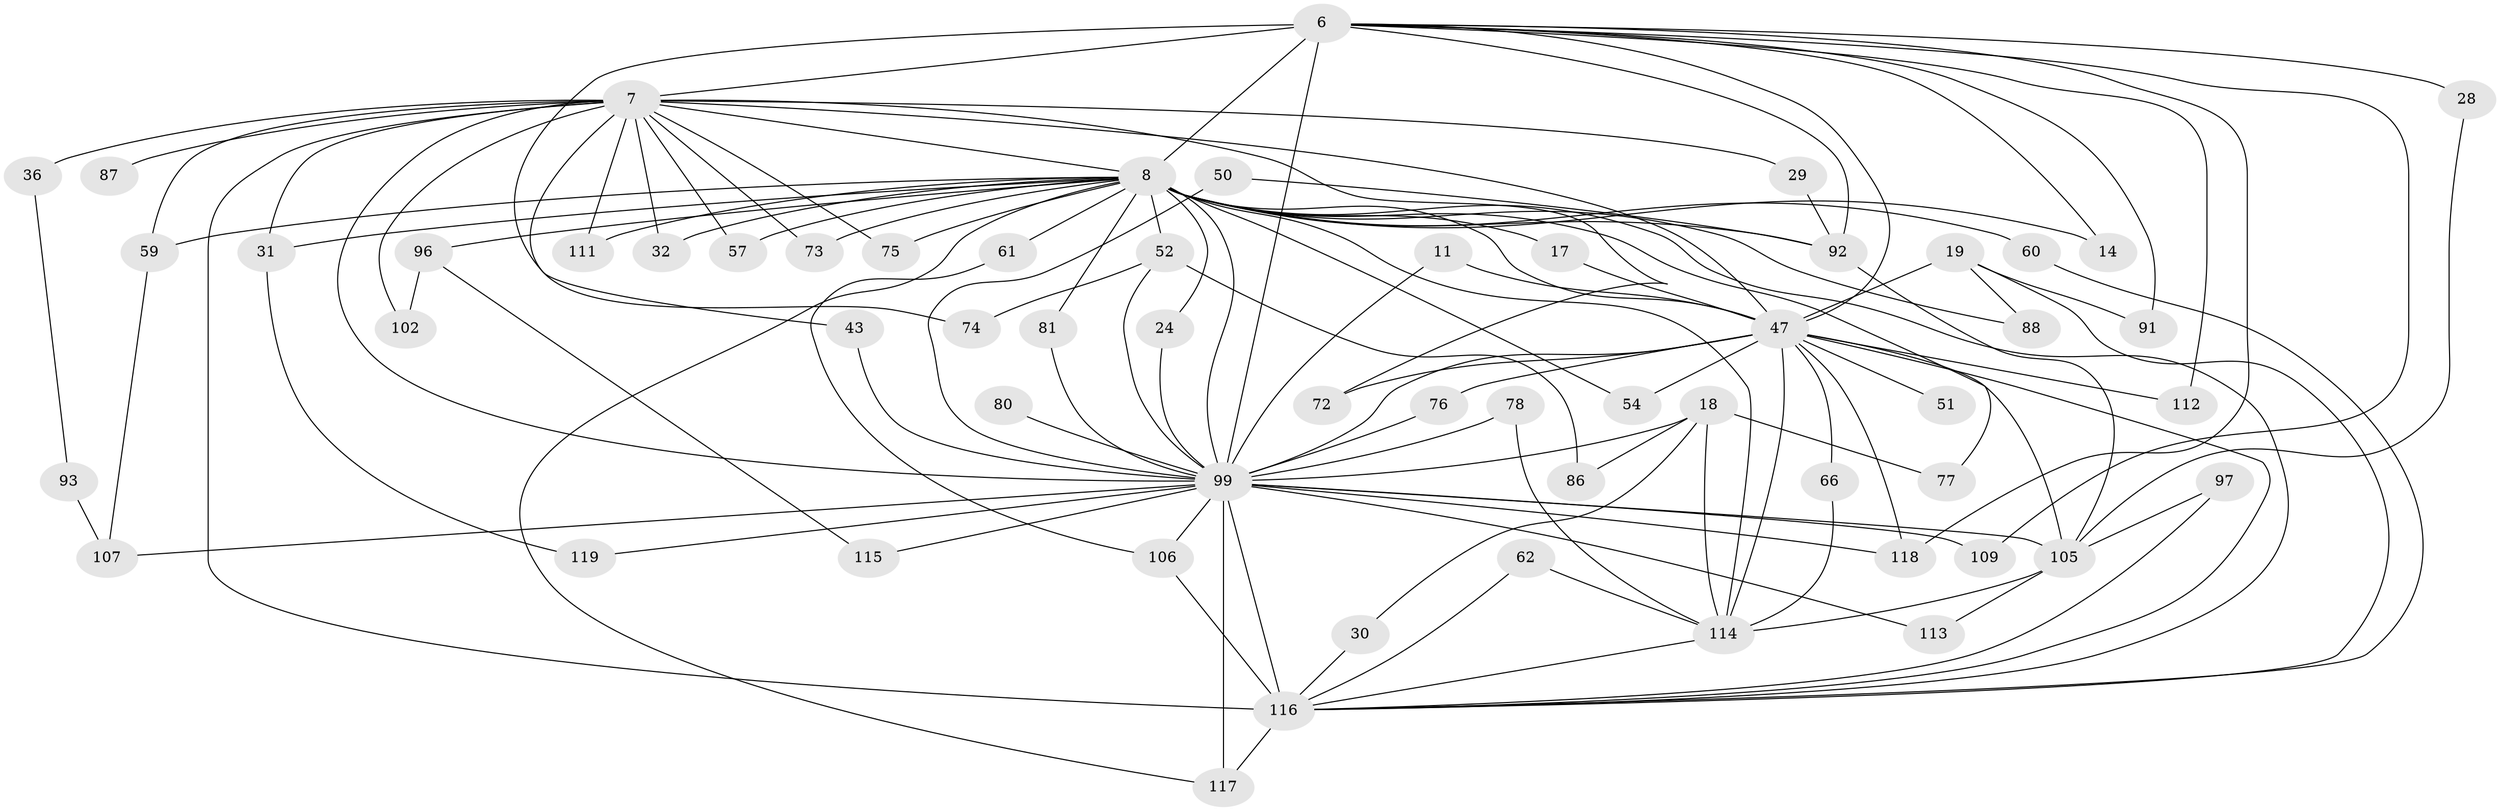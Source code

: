 // original degree distribution, {24: 0.01680672268907563, 30: 0.008403361344537815, 14: 0.008403361344537815, 20: 0.01680672268907563, 16: 0.008403361344537815, 27: 0.008403361344537815, 22: 0.008403361344537815, 18: 0.008403361344537815, 2: 0.5294117647058824, 7: 0.03361344537815126, 4: 0.1092436974789916, 10: 0.008403361344537815, 5: 0.03361344537815126, 6: 0.008403361344537815, 3: 0.19327731092436976}
// Generated by graph-tools (version 1.1) at 2025/46/03/09/25 04:46:07]
// undirected, 59 vertices, 120 edges
graph export_dot {
graph [start="1"]
  node [color=gray90,style=filled];
  6 [super="+3"];
  7 [super="+4"];
  8 [super="+5"];
  11;
  14;
  17;
  18;
  19;
  24;
  28;
  29;
  30;
  31 [super="+15"];
  32;
  36;
  43;
  47 [super="+35+46+10"];
  50;
  51;
  52 [super="+13"];
  54;
  57;
  59;
  60 [super="+49"];
  61;
  62;
  66;
  72;
  73;
  74;
  75;
  76;
  77;
  78;
  80;
  81;
  86;
  87;
  88;
  91;
  92 [super="+34"];
  93;
  96;
  97;
  99 [super="+26+39+69+44+84+2"];
  102;
  105 [super="+64+100+104"];
  106 [super="+95+79"];
  107 [super="+65"];
  109;
  111;
  112;
  113;
  114 [super="+89+90+12"];
  115;
  116 [super="+108+103+98"];
  117 [super="+37+38"];
  118 [super="+110+71"];
  119;
  6 -- 7 [weight=4];
  6 -- 8 [weight=4];
  6 -- 14;
  6 -- 74;
  6 -- 91;
  6 -- 109;
  6 -- 112;
  6 -- 28;
  6 -- 92;
  6 -- 99 [weight=5];
  6 -- 47 [weight=4];
  6 -- 118 [weight=3];
  7 -- 8 [weight=4];
  7 -- 32;
  7 -- 36 [weight=2];
  7 -- 43;
  7 -- 57;
  7 -- 72;
  7 -- 73;
  7 -- 75;
  7 -- 87 [weight=2];
  7 -- 111;
  7 -- 29;
  7 -- 102;
  7 -- 59;
  7 -- 31;
  7 -- 47 [weight=5];
  7 -- 99 [weight=6];
  7 -- 116 [weight=4];
  8 -- 14;
  8 -- 17;
  8 -- 24;
  8 -- 31 [weight=2];
  8 -- 57;
  8 -- 61 [weight=2];
  8 -- 75;
  8 -- 77;
  8 -- 88;
  8 -- 96 [weight=2];
  8 -- 73;
  8 -- 81;
  8 -- 92 [weight=3];
  8 -- 32;
  8 -- 111;
  8 -- 52 [weight=2];
  8 -- 54;
  8 -- 59;
  8 -- 60 [weight=2];
  8 -- 117;
  8 -- 99 [weight=5];
  8 -- 47 [weight=5];
  8 -- 114 [weight=3];
  8 -- 116;
  11 -- 99;
  11 -- 47;
  17 -- 47;
  18 -- 30;
  18 -- 77;
  18 -- 86;
  18 -- 99 [weight=3];
  18 -- 114;
  19 -- 88;
  19 -- 91;
  19 -- 47 [weight=2];
  19 -- 116;
  24 -- 99;
  28 -- 105;
  29 -- 92;
  30 -- 116;
  31 -- 119;
  36 -- 93;
  43 -- 99;
  47 -- 99 [weight=5];
  47 -- 66;
  47 -- 72;
  47 -- 76;
  47 -- 112;
  47 -- 51;
  47 -- 54;
  47 -- 116 [weight=3];
  47 -- 118 [weight=2];
  47 -- 114;
  47 -- 105 [weight=4];
  50 -- 92;
  50 -- 99;
  52 -- 86;
  52 -- 74;
  52 -- 99;
  59 -- 107;
  60 -- 116;
  61 -- 106;
  62 -- 114;
  62 -- 116;
  66 -- 114;
  76 -- 99;
  78 -- 99;
  78 -- 114;
  80 -- 99;
  81 -- 99;
  92 -- 105;
  93 -- 107;
  96 -- 102;
  96 -- 115;
  97 -- 116;
  97 -- 105;
  99 -- 106 [weight=3];
  99 -- 107 [weight=2];
  99 -- 109;
  99 -- 113;
  99 -- 115;
  99 -- 117 [weight=4];
  99 -- 119;
  99 -- 116 [weight=7];
  99 -- 118;
  99 -- 105 [weight=3];
  105 -- 114 [weight=3];
  105 -- 113;
  106 -- 116;
  114 -- 116;
  116 -- 117 [weight=2];
}
